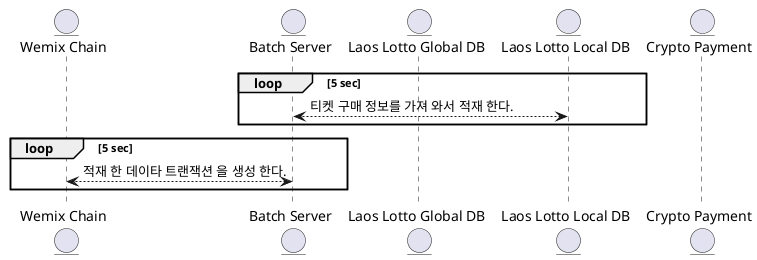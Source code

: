 @startuml

entity "Wemix Chain" as ON_CHAIN
entity "Batch Server" as BATCH
entity "Laos Lotto Global DB" as LAOS_GLOBAL_DB
entity "Laos Lotto Local DB" as LAOS_LOCAL_DB
entity "Crypto Payment" as CRYPTO_PAYMENT




loop 5 sec
    BATCH <--> LAOS_LOCAL_DB: 티켓 구매 정보를 가져 와서 적재 한다.
end

loop 5 sec
    BATCH <--> ON_CHAIN: 적재 한 데이타 트랜잭션 을 생성 한다.
end

@enduml
